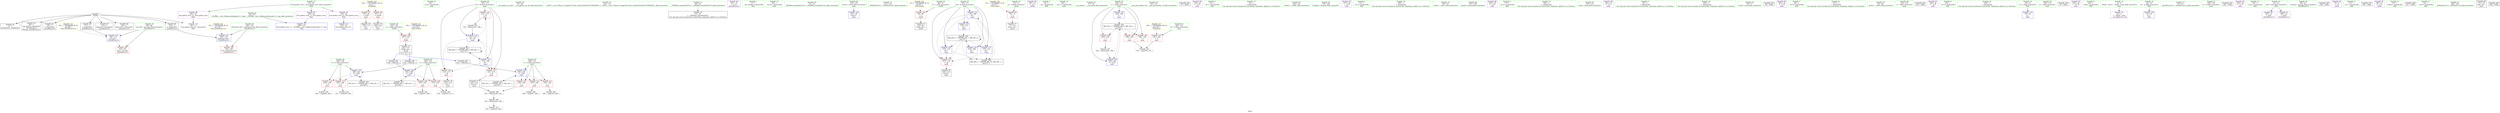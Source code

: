 digraph "SVFG" {
	label="SVFG";

	Node0x56296cfb11d0 [shape=record,color=grey,label="{NodeID: 0\nNullPtr}"];
	Node0x56296cfb11d0 -> Node0x56296cfbe4c0[style=solid];
	Node0x56296cfb11d0 -> Node0x56296cfbe5c0[style=solid];
	Node0x56296cfb11d0 -> Node0x56296cfbe690[style=solid];
	Node0x56296cfb11d0 -> Node0x56296cfbe760[style=solid];
	Node0x56296cfb11d0 -> Node0x56296cfbe830[style=solid];
	Node0x56296cfb11d0 -> Node0x56296cfbe900[style=solid];
	Node0x56296cfb11d0 -> Node0x56296cfbe9d0[style=solid];
	Node0x56296cfb11d0 -> Node0x56296cfc2820[style=solid];
	Node0x56296cfbc9b0 [shape=record,color=red,label="{NodeID: 97\n175\<--28\n\<--stdin\nmain\n}"];
	Node0x56296cfbc9b0 -> Node0x56296cfbeee0[style=solid];
	Node0x56296cfbaa60 [shape=record,color=green,label="{NodeID: 14\n36\<--1\n.str.9\<--dummyObj\nGlob }"];
	Node0x56296cfc04b0 [shape=record,color=grey,label="{NodeID: 194\n245 = cmp(244, 226, )\n}"];
	Node0x56296cfbd5a0 [shape=record,color=red,label="{NodeID: 111\n239\<--166\n\<--a\nmain\n}"];
	Node0x56296cfbd5a0 -> Node0x56296cfc0630[style=solid];
	Node0x56296cfbb5d0 [shape=record,color=green,label="{NodeID: 28\n47\<--48\n__cxx_global_var_init\<--__cxx_global_var_init_field_insensitive\n}"];
	Node0x56296cfc29f0 [shape=record,color=blue,label="{NodeID: 125\n100\<--119\nehselector.slot\<--\n_Z2nsB5cxx11v\n}"];
	Node0x56296cfc29f0 -> Node0x56296cfbcdc0[style=dashed];
	Node0x56296cfbc2e0 [shape=record,color=green,label="{NodeID: 42\n110\<--111\n_ZNSt7__cxx1112basic_stringIcSt11char_traitsIcESaIcEEC1EPKcRKS3_\<--_ZNSt7__cxx1112basic_stringIcSt11char_traitsIcESaIcEEC1EPKcRKS3__field_insensitive\n}"];
	Node0x56296cfbdf50 [shape=record,color=green,label="{NodeID: 56\n168\<--169\nb\<--b_field_insensitive\nmain\n}"];
	Node0x56296cfbdf50 -> Node0x56296cfbd740[style=solid];
	Node0x56296cfbdf50 -> Node0x56296cfbd810[style=solid];
	Node0x56296cfbdf50 -> Node0x56296cfc2e00[style=solid];
	Node0x56296cfbeb70 [shape=record,color=black,label="{NodeID: 70\n55\<--56\n\<--_ZNSt8ios_base4InitD1Ev\nCan only get source location for instruction, argument, global var or function.}"];
	Node0x56296cfbf700 [shape=record,color=purple,label="{NodeID: 84\n102\<--15\n\<--.str.2\n_Z2nsB5cxx11v\n}"];
	Node0x56296cfb2c30 [shape=record,color=green,label="{NodeID: 1\n7\<--1\n__dso_handle\<--dummyObj\nGlob }"];
	Node0x56296cfbca80 [shape=record,color=red,label="{NodeID: 98\n181\<--33\n\<--stdout\nmain\n}"];
	Node0x56296cfbca80 -> Node0x56296cfbefb0[style=solid];
	Node0x56296cfbaaf0 [shape=record,color=green,label="{NodeID: 15\n38\<--1\n.str.10\<--dummyObj\nGlob }"];
	Node0x56296cfc0630 [shape=record,color=grey,label="{NodeID: 195\n240 = cmp(239, 209, )\n}"];
	Node0x56296cfbd670 [shape=record,color=red,label="{NodeID: 112\n247\<--166\n\<--a\nmain\n}"];
	Node0x56296cfbd670 -> Node0x56296cfc07b0[style=solid];
	Node0x56296cfbb6d0 [shape=record,color=green,label="{NodeID: 29\n51\<--52\n_ZNSt8ios_base4InitC1Ev\<--_ZNSt8ios_base4InitC1Ev_field_insensitive\n}"];
	Node0x56296cfc2ac0 [shape=record,color=blue,label="{NodeID: 126\n152\<--20\nretval\<--\nmain\n}"];
	Node0x56296cfbc3e0 [shape=record,color=green,label="{NodeID: 43\n113\<--114\n_ZNSaIcED1Ev\<--_ZNSaIcED1Ev_field_insensitive\n}"];
	Node0x56296cfd1ca0 [shape=record,color=yellow,style=double,label="{NodeID: 223\n4V_1 = ENCHI(MR_4V_0)\npts\{87 \}\nFun[_Z2nfv]}"];
	Node0x56296cfd1ca0 -> Node0x56296cfbcc20[style=dashed];
	Node0x56296cfbe020 [shape=record,color=green,label="{NodeID: 57\n170\<--171\nok\<--ok_field_insensitive\nmain\n}"];
	Node0x56296cfbe020 -> Node0x56296cfc2110[style=solid];
	Node0x56296cfbe020 -> Node0x56296cfc2ed0[style=solid];
	Node0x56296cfbe020 -> Node0x56296cfc2fa0[style=solid];
	Node0x56296cfbe020 -> Node0x56296cfc3140[style=solid];
	Node0x56296cfbe020 -> Node0x56296cfc32e0[style=solid];
	Node0x56296cfbe020 -> Node0x56296cfc33b0[style=solid];
	Node0x56296cfbec70 [shape=record,color=black,label="{NodeID: 71\n71\<--78\n_Z2niv_ret\<--\n_Z2niv\n}"];
	Node0x56296cfbf7d0 [shape=record,color=purple,label="{NodeID: 85\n145\<--17\n\<--.str.3\n_Z3nllv\n}"];
	Node0x56296cfb12c0 [shape=record,color=green,label="{NodeID: 2\n8\<--1\n.str\<--dummyObj\nGlob }"];
	Node0x56296cfbcb50 [shape=record,color=red,label="{NodeID: 99\n78\<--72\n\<--a\n_Z2niv\n}"];
	Node0x56296cfbcb50 -> Node0x56296cfbec70[style=solid];
	Node0x56296cfbab80 [shape=record,color=green,label="{NodeID: 16\n40\<--1\n.str.11\<--dummyObj\nGlob }"];
	Node0x56296cfc07b0 [shape=record,color=grey,label="{NodeID: 196\n248 = cmp(247, 226, )\n}"];
	Node0x56296cfbd740 [shape=record,color=red,label="{NodeID: 113\n236\<--168\n\<--b\nmain\n}"];
	Node0x56296cfbd740 -> Node0x56296cfc01b0[style=solid];
	Node0x56296cfbb7d0 [shape=record,color=green,label="{NodeID: 30\n57\<--58\n__cxa_atexit\<--__cxa_atexit_field_insensitive\n}"];
	Node0x56296cfd0670 [shape=record,color=yellow,style=double,label="{NodeID: 210\n2V_1 = ENCHI(MR_2V_0)\npts\{73 \}\nFun[_Z2niv]}"];
	Node0x56296cfd0670 -> Node0x56296cfbcb50[style=dashed];
	Node0x56296cfc2b90 [shape=record,color=blue,label="{NodeID: 127\n160\<--188\nt\<--\nmain\n}"];
	Node0x56296cfc2b90 -> Node0x56296cfcde70[style=dashed];
	Node0x56296cfbc4e0 [shape=record,color=green,label="{NodeID: 44\n134\<--135\n__gxx_personality_v0\<--__gxx_personality_v0_field_insensitive\n}"];
	Node0x56296cfbe0f0 [shape=record,color=green,label="{NodeID: 58\n172\<--173\ni8\<--i8_field_insensitive\nmain\n}"];
	Node0x56296cfbe0f0 -> Node0x56296cfc21e0[style=solid];
	Node0x56296cfbe0f0 -> Node0x56296cfc22b0[style=solid];
	Node0x56296cfbe0f0 -> Node0x56296cfc2380[style=solid];
	Node0x56296cfbe0f0 -> Node0x56296cfc3070[style=solid];
	Node0x56296cfbe0f0 -> Node0x56296cfc3210[style=solid];
	Node0x56296cd58ed0 [shape=record,color=black,label="{NodeID: 238\n75 = PHI()\n}"];
	Node0x56296cfbed40 [shape=record,color=black,label="{NodeID: 72\n85\<--90\n_Z2nfv_ret\<--\n_Z2nfv\n}"];
	Node0x56296cfbf8a0 [shape=record,color=purple,label="{NodeID: 86\n176\<--24\n\<--.str.4\nmain\n}"];
	Node0x56296cfb2810 [shape=record,color=green,label="{NodeID: 3\n10\<--1\n.str.1\<--dummyObj\nGlob }"];
	Node0x56296cfbcc20 [shape=record,color=red,label="{NodeID: 100\n90\<--86\n\<--a\n_Z2nfv\n}"];
	Node0x56296cfbcc20 -> Node0x56296cfbed40[style=solid];
	Node0x56296cfbac10 [shape=record,color=green,label="{NodeID: 17\n43\<--1\n\<--dummyObj\nCan only get source location for instruction, argument, global var or function.}"];
	Node0x56296cfbd810 [shape=record,color=red,label="{NodeID: 114\n244\<--168\n\<--b\nmain\n}"];
	Node0x56296cfbd810 -> Node0x56296cfc04b0[style=solid];
	Node0x56296cfbb8d0 [shape=record,color=green,label="{NodeID: 31\n56\<--62\n_ZNSt8ios_base4InitD1Ev\<--_ZNSt8ios_base4InitD1Ev_field_insensitive\n}"];
	Node0x56296cfbb8d0 -> Node0x56296cfbeb70[style=solid];
	Node0x56296cfd1190 [shape=record,color=yellow,style=double,label="{NodeID: 211\n10V_1 = ENCHI(MR_10V_0)\npts\{144 \}\nFun[_Z3nllv]}"];
	Node0x56296cfd1190 -> Node0x56296cfbce90[style=dashed];
	Node0x56296cfc2c60 [shape=record,color=blue,label="{NodeID: 128\n164\<--199\nn\<--call4\nmain\n}"];
	Node0x56296cfc2c60 -> Node0x56296cfbd330[style=dashed];
	Node0x56296cfc2c60 -> Node0x56296cfbd400[style=dashed];
	Node0x56296cfc2c60 -> Node0x56296cfce370[style=dashed];
	Node0x56296cfbc5e0 [shape=record,color=green,label="{NodeID: 45\n140\<--141\n_Z3nllv\<--_Z3nllv_field_insensitive\n}"];
	Node0x56296cfbe1c0 [shape=record,color=green,label="{NodeID: 59\n179\<--180\nfreopen\<--freopen_field_insensitive\n}"];
	Node0x56296cfda3f0 [shape=record,color=black,label="{NodeID: 239\n203 = PHI(142, )\n}"];
	Node0x56296cfda3f0 -> Node0x56296cfc2e00[style=solid];
	Node0x56296cfbee10 [shape=record,color=black,label="{NodeID: 73\n142\<--147\n_Z3nllv_ret\<--\n_Z3nllv\n|{<s0>15|<s1>16|<s2>17}}"];
	Node0x56296cfbee10:s0 -> Node0x56296cfda6e0[style=solid,color=blue];
	Node0x56296cfbee10:s1 -> Node0x56296cfda5e0[style=solid,color=blue];
	Node0x56296cfbee10:s2 -> Node0x56296cfda3f0[style=solid,color=blue];
	Node0x56296cfbf970 [shape=record,color=purple,label="{NodeID: 87\n177\<--26\n\<--.str.5\nmain\n}"];
	Node0x56296cfb3f10 [shape=record,color=green,label="{NodeID: 4\n15\<--1\n.str.2\<--dummyObj\nGlob }"];
	Node0x56296cfbccf0 [shape=record,color=red,label="{NodeID: 101\n123\<--98\nexn\<--exn.slot\n_Z2nsB5cxx11v\n}"];
	Node0x56296cfbaca0 [shape=record,color=green,label="{NodeID: 18\n188\<--1\n\<--dummyObj\nCan only get source location for instruction, argument, global var or function.}"];
	Node0x56296cfc2110 [shape=record,color=red,label="{NodeID: 115\n253\<--170\n\<--ok\nmain\n}"];
	Node0x56296cfc2110 -> Node0x56296cfbf220[style=solid];
	Node0x56296cfbb9d0 [shape=record,color=green,label="{NodeID: 32\n69\<--70\n_Z2niv\<--_Z2niv_field_insensitive\n}"];
	Node0x56296cfd12a0 [shape=record,color=yellow,style=double,label="{NodeID: 212\n6V_1 = ENCHI(MR_6V_0)\npts\{99 \}\nFun[_Z2nsB5cxx11v]}"];
	Node0x56296cfd12a0 -> Node0x56296cfc2920[style=dashed];
	Node0x56296cfc2d30 [shape=record,color=blue,label="{NodeID: 129\n166\<--201\na\<--call5\nmain\n}"];
	Node0x56296cfc2d30 -> Node0x56296cfbd4d0[style=dashed];
	Node0x56296cfc2d30 -> Node0x56296cfbd5a0[style=dashed];
	Node0x56296cfc2d30 -> Node0x56296cfbd670[style=dashed];
	Node0x56296cfc2d30 -> Node0x56296cfce870[style=dashed];
	Node0x56296cfbc6e0 [shape=record,color=green,label="{NodeID: 46\n143\<--144\na\<--a_field_insensitive\n_Z3nllv\n}"];
	Node0x56296cfbc6e0 -> Node0x56296cfbce90[style=solid];
	Node0x56296cfbe2c0 [shape=record,color=green,label="{NodeID: 60\n197\<--198\nprintf\<--printf_field_insensitive\n}"];
	Node0x56296cfda5e0 [shape=record,color=black,label="{NodeID: 240\n201 = PHI(142, )\n}"];
	Node0x56296cfda5e0 -> Node0x56296cfc2d30[style=solid];
	Node0x56296cfbeee0 [shape=record,color=black,label="{NodeID: 74\n178\<--175\ncall\<--\nmain\n}"];
	Node0x56296cfbfa40 [shape=record,color=purple,label="{NodeID: 88\n182\<--29\n\<--.str.6\nmain\n}"];
	Node0x56296cfb4190 [shape=record,color=green,label="{NodeID: 5\n17\<--1\n.str.3\<--dummyObj\nGlob }"];
	Node0x56296cfc5890 [shape=record,color=grey,label="{NodeID: 185\n232 = Binary(231, 188, )\n}"];
	Node0x56296cfc5890 -> Node0x56296cfc3210[style=solid];
	Node0x56296cfbcdc0 [shape=record,color=red,label="{NodeID: 102\n124\<--100\nsel\<--ehselector.slot\n_Z2nsB5cxx11v\n}"];
	Node0x56296cfbad30 [shape=record,color=green,label="{NodeID: 19\n206\<--1\n\<--dummyObj\nCan only get source location for instruction, argument, global var or function.}"];
	Node0x56296cfccf70 [shape=record,color=black,label="{NodeID: 199\nMR_26V_5 = PHI(MR_26V_7, MR_26V_4, )\npts\{171 \}\n}"];
	Node0x56296cfccf70 -> Node0x56296cfc2110[style=dashed];
	Node0x56296cfccf70 -> Node0x56296cfc3140[style=dashed];
	Node0x56296cfccf70 -> Node0x56296cfc32e0[style=dashed];
	Node0x56296cfccf70 -> Node0x56296cfc33b0[style=dashed];
	Node0x56296cfccf70 -> Node0x56296cfccf70[style=dashed];
	Node0x56296cfccf70 -> Node0x56296cfcf270[style=dashed];
	Node0x56296cfc21e0 [shape=record,color=red,label="{NodeID: 116\n215\<--172\n\<--i8\nmain\n}"];
	Node0x56296cfc21e0 -> Node0x56296cfbf080[style=solid];
	Node0x56296cfbbad0 [shape=record,color=green,label="{NodeID: 33\n72\<--73\na\<--a_field_insensitive\n_Z2niv\n}"];
	Node0x56296cfbbad0 -> Node0x56296cfbcb50[style=solid];
	Node0x56296cfd13b0 [shape=record,color=yellow,style=double,label="{NodeID: 213\n8V_1 = ENCHI(MR_8V_0)\npts\{101 \}\nFun[_Z2nsB5cxx11v]}"];
	Node0x56296cfd13b0 -> Node0x56296cfc29f0[style=dashed];
	Node0x56296cfc2e00 [shape=record,color=blue,label="{NodeID: 130\n168\<--203\nb\<--call6\nmain\n}"];
	Node0x56296cfc2e00 -> Node0x56296cfbd740[style=dashed];
	Node0x56296cfc2e00 -> Node0x56296cfbd810[style=dashed];
	Node0x56296cfc2e00 -> Node0x56296cfced70[style=dashed];
	Node0x56296cfbc7b0 [shape=record,color=green,label="{NodeID: 47\n149\<--150\nmain\<--main_field_insensitive\n}"];
	Node0x56296cfbe3c0 [shape=record,color=green,label="{NodeID: 61\n44\<--275\n_GLOBAL__sub_I_SkidanovAlexander_0_1.cpp\<--_GLOBAL__sub_I_SkidanovAlexander_0_1.cpp_field_insensitive\n}"];
	Node0x56296cfbe3c0 -> Node0x56296cfc2720[style=solid];
	Node0x56296cfda6e0 [shape=record,color=black,label="{NodeID: 241\n199 = PHI(142, )\n}"];
	Node0x56296cfda6e0 -> Node0x56296cfc2c60[style=solid];
	Node0x56296cfbefb0 [shape=record,color=black,label="{NodeID: 75\n184\<--181\ncall1\<--\nmain\n}"];
	Node0x56296cfbfb10 [shape=record,color=purple,label="{NodeID: 89\n183\<--31\n\<--.str.7\nmain\n}"];
	Node0x56296cfb4220 [shape=record,color=green,label="{NodeID: 6\n20\<--1\n\<--dummyObj\nCan only get source location for instruction, argument, global var or function.}"];
	Node0x56296cfc5a10 [shape=record,color=grey,label="{NodeID: 186\n223 = Binary(220, 222, )\n}"];
	Node0x56296cfc5a10 -> Node0x56296cfc5d10[style=solid];
	Node0x56296cfbce90 [shape=record,color=red,label="{NodeID: 103\n147\<--143\n\<--a\n_Z3nllv\n}"];
	Node0x56296cfbce90 -> Node0x56296cfbee10[style=solid];
	Node0x56296cfbae00 [shape=record,color=green,label="{NodeID: 20\n209\<--1\n\<--dummyObj\nCan only get source location for instruction, argument, global var or function.}"];
	Node0x56296cfc22b0 [shape=record,color=red,label="{NodeID: 117\n221\<--172\n\<--i8\nmain\n}"];
	Node0x56296cfc22b0 -> Node0x56296cfbf150[style=solid];
	Node0x56296cfbbba0 [shape=record,color=green,label="{NodeID: 34\n76\<--77\nscanf\<--scanf_field_insensitive\n}"];
	Node0x56296cfd1490 [shape=record,color=yellow,style=double,label="{NodeID: 214\n12V_1 = ENCHI(MR_12V_0)\npts\{1 \}\nFun[main]}"];
	Node0x56296cfd1490 -> Node0x56296cfbc9b0[style=dashed];
	Node0x56296cfd1490 -> Node0x56296cfbca80[style=dashed];
	Node0x56296cfc2ed0 [shape=record,color=blue,label="{NodeID: 131\n170\<--206\nok\<--\nmain\n}"];
	Node0x56296cfc2ed0 -> Node0x56296cfc2110[style=dashed];
	Node0x56296cfc2ed0 -> Node0x56296cfc2fa0[style=dashed];
	Node0x56296cfc2ed0 -> Node0x56296cfc32e0[style=dashed];
	Node0x56296cfc2ed0 -> Node0x56296cfc33b0[style=dashed];
	Node0x56296cfc2ed0 -> Node0x56296cfcf270[style=dashed];
	Node0x56296cfbd8d0 [shape=record,color=green,label="{NodeID: 48\n152\<--153\nretval\<--retval_field_insensitive\nmain\n}"];
	Node0x56296cfbd8d0 -> Node0x56296cfc2ac0[style=solid];
	Node0x56296cfbe4c0 [shape=record,color=black,label="{NodeID: 62\n2\<--3\ndummyVal\<--dummyVal\n}"];
	Node0x56296cfda820 [shape=record,color=black,label="{NodeID: 242\n89 = PHI()\n}"];
	Node0x56296cfbf080 [shape=record,color=black,label="{NodeID: 76\n216\<--215\nconv\<--\nmain\n}"];
	Node0x56296cfbf080 -> Node0x56296cfc5e90[style=solid];
	Node0x56296cfbfbe0 [shape=record,color=purple,label="{NodeID: 90\n185\<--34\n\<--.str.8\nmain\n}"];
	Node0x56296cfb2930 [shape=record,color=green,label="{NodeID: 7\n24\<--1\n.str.4\<--dummyObj\nGlob }"];
	Node0x56296cfc5b90 [shape=record,color=grey,label="{NodeID: 187\n264 = Binary(263, 188, )\n}"];
	Node0x56296cfc5b90 -> Node0x56296cfc3480[style=solid];
	Node0x56296cfbcf60 [shape=record,color=red,label="{NodeID: 104\n190\<--160\n\<--t\nmain\n}"];
	Node0x56296cfbcf60 -> Node0x56296cfc0330[style=solid];
	Node0x56296cfbaed0 [shape=record,color=green,label="{NodeID: 21\n212\<--1\n\<--dummyObj\nCan only get source location for instruction, argument, global var or function.}"];
	Node0x56296cfc2380 [shape=record,color=red,label="{NodeID: 118\n231\<--172\n\<--i8\nmain\n}"];
	Node0x56296cfc2380 -> Node0x56296cfc5890[style=solid];
	Node0x56296cfbbca0 [shape=record,color=green,label="{NodeID: 35\n83\<--84\n_Z2nfv\<--_Z2nfv_field_insensitive\n}"];
	Node0x56296cfc2fa0 [shape=record,color=blue,label="{NodeID: 132\n170\<--212\nok\<--\nmain\n}"];
	Node0x56296cfc2fa0 -> Node0x56296cfccf70[style=dashed];
	Node0x56296cfbd9a0 [shape=record,color=green,label="{NodeID: 49\n154\<--155\ni\<--i_field_insensitive\nmain\n}"];
	Node0x56296cfbe5c0 [shape=record,color=black,label="{NodeID: 63\n95\<--3\nagg.result\<--dummyVal\n_Z2nsB5cxx11v\n0th arg _Z2nsB5cxx11v }"];
	Node0x56296cfda8f0 [shape=record,color=black,label="{NodeID: 243\n104 = PHI()\n}"];
	Node0x56296cfbf150 [shape=record,color=black,label="{NodeID: 77\n222\<--221\nconv12\<--\nmain\n}"];
	Node0x56296cfbf150 -> Node0x56296cfc5a10[style=solid];
	Node0x56296cfbfcb0 [shape=record,color=purple,label="{NodeID: 91\n195\<--36\n\<--.str.9\nmain\n}"];
	Node0x56296cfb29c0 [shape=record,color=green,label="{NodeID: 8\n26\<--1\n.str.5\<--dummyObj\nGlob }"];
	Node0x56296cfc5d10 [shape=record,color=grey,label="{NodeID: 188\n224 = Binary(223, 209, )\n}"];
	Node0x56296cfc5d10 -> Node0x56296cfc6190[style=solid];
	Node0x56296cfbd0c0 [shape=record,color=red,label="{NodeID: 105\n194\<--160\n\<--t\nmain\n}"];
	Node0x56296cfbafd0 [shape=record,color=green,label="{NodeID: 22\n226\<--1\n\<--dummyObj\nCan only get source location for instruction, argument, global var or function.}"];
	Node0x56296cfcde70 [shape=record,color=black,label="{NodeID: 202\nMR_16V_3 = PHI(MR_16V_4, MR_16V_2, )\npts\{161 \}\n}"];
	Node0x56296cfcde70 -> Node0x56296cfbcf60[style=dashed];
	Node0x56296cfcde70 -> Node0x56296cfbd0c0[style=dashed];
	Node0x56296cfcde70 -> Node0x56296cfbd190[style=dashed];
	Node0x56296cfcde70 -> Node0x56296cfc3480[style=dashed];
	Node0x56296cfc2450 [shape=record,color=blue,label="{NodeID: 119\n19\<--20\nn\<--\nGlob }"];
	Node0x56296cfbbda0 [shape=record,color=green,label="{NodeID: 36\n86\<--87\na\<--a_field_insensitive\n_Z2nfv\n}"];
	Node0x56296cfbbda0 -> Node0x56296cfbcc20[style=solid];
	Node0x56296cfc3070 [shape=record,color=blue,label="{NodeID: 133\n172\<--188\ni8\<--\nmain\n}"];
	Node0x56296cfc3070 -> Node0x56296cfc21e0[style=dashed];
	Node0x56296cfc3070 -> Node0x56296cfc22b0[style=dashed];
	Node0x56296cfc3070 -> Node0x56296cfc2380[style=dashed];
	Node0x56296cfc3070 -> Node0x56296cfc3210[style=dashed];
	Node0x56296cfc3070 -> Node0x56296cfcf770[style=dashed];
	Node0x56296cfbda70 [shape=record,color=green,label="{NodeID: 50\n156\<--157\nj\<--j_field_insensitive\nmain\n}"];
	Node0x56296cfbe690 [shape=record,color=black,label="{NodeID: 64\n116\<--3\n\<--dummyVal\n_Z2nsB5cxx11v\n}"];
	Node0x56296cfda9c0 [shape=record,color=black,label="{NodeID: 244\n54 = PHI()\n}"];
	Node0x56296cfbf220 [shape=record,color=black,label="{NodeID: 78\n254\<--253\ntobool\<--\nmain\n}"];
	Node0x56296cfbfd80 [shape=record,color=purple,label="{NodeID: 92\n256\<--38\n\<--.str.10\nmain\n}"];
	Node0x56296cfb3bb0 [shape=record,color=green,label="{NodeID: 9\n28\<--1\nstdin\<--dummyObj\nGlob }"];
	Node0x56296cfc5e90 [shape=record,color=grey,label="{NodeID: 189\n218 = cmp(216, 217, )\n}"];
	Node0x56296cfbd190 [shape=record,color=red,label="{NodeID: 106\n263\<--160\n\<--t\nmain\n}"];
	Node0x56296cfbd190 -> Node0x56296cfc5b90[style=solid];
	Node0x56296cfbb0d0 [shape=record,color=green,label="{NodeID: 23\n4\<--6\n_ZStL8__ioinit\<--_ZStL8__ioinit_field_insensitive\nGlob }"];
	Node0x56296cfbb0d0 -> Node0x56296cfbf2f0[style=solid];
	Node0x56296cfce370 [shape=record,color=black,label="{NodeID: 203\nMR_20V_2 = PHI(MR_20V_3, MR_20V_1, )\npts\{165 \}\n}"];
	Node0x56296cfce370 -> Node0x56296cfc2c60[style=dashed];
	Node0x56296cfc2520 [shape=record,color=blue,label="{NodeID: 120\n22\<--20\nm\<--\nGlob }"];
	Node0x56296cfbbe70 [shape=record,color=green,label="{NodeID: 37\n92\<--93\n_Z2nsB5cxx11v\<--_Z2nsB5cxx11v_field_insensitive\n}"];
	Node0x56296cfd1760 [shape=record,color=yellow,style=double,label="{NodeID: 217\n18V_1 = ENCHI(MR_18V_0)\npts\{163 \}\nFun[main]}"];
	Node0x56296cfd1760 -> Node0x56296cfbd260[style=dashed];
	Node0x56296cfc3140 [shape=record,color=blue,label="{NodeID: 134\n170\<--206\nok\<--\nmain\n}"];
	Node0x56296cfc3140 -> Node0x56296cfccf70[style=dashed];
	Node0x56296cfbdb40 [shape=record,color=green,label="{NodeID: 51\n158\<--159\nk\<--k_field_insensitive\nmain\n}"];
	Node0x56296cfbe760 [shape=record,color=black,label="{NodeID: 65\n117\<--3\n\<--dummyVal\n_Z2nsB5cxx11v\n}"];
	Node0x56296cfbe760 -> Node0x56296cfc2920[style=solid];
	Node0x56296cfdaa90 [shape=record,color=black,label="{NodeID: 245\n146 = PHI()\n}"];
	Node0x56296cfbf2f0 [shape=record,color=purple,label="{NodeID: 79\n53\<--4\n\<--_ZStL8__ioinit\n__cxx_global_var_init\n}"];
	Node0x56296cfbfe50 [shape=record,color=purple,label="{NodeID: 93\n259\<--40\n\<--.str.11\nmain\n}"];
	Node0x56296cfb3c40 [shape=record,color=green,label="{NodeID: 10\n29\<--1\n.str.6\<--dummyObj\nGlob }"];
	Node0x56296cfc6010 [shape=record,color=grey,label="{NodeID: 190\n208 = cmp(207, 209, )\n}"];
	Node0x56296cfbd260 [shape=record,color=red,label="{NodeID: 107\n191\<--162\n\<--tt\nmain\n}"];
	Node0x56296cfbd260 -> Node0x56296cfc0330[style=solid];
	Node0x56296cfbb1d0 [shape=record,color=green,label="{NodeID: 24\n12\<--14\nsbuf\<--sbuf_field_insensitive\nGlob }"];
	Node0x56296cfbb1d0 -> Node0x56296cfbf560[style=solid];
	Node0x56296cfbb1d0 -> Node0x56296cfbf630[style=solid];
	Node0x56296cfce870 [shape=record,color=black,label="{NodeID: 204\nMR_22V_2 = PHI(MR_22V_3, MR_22V_1, )\npts\{167 \}\n}"];
	Node0x56296cfce870 -> Node0x56296cfc2d30[style=dashed];
	Node0x56296cfc2620 [shape=record,color=blue,label="{NodeID: 121\n279\<--43\nllvm.global_ctors_0\<--\nGlob }"];
	Node0x56296cfbbf70 [shape=record,color=green,label="{NodeID: 38\n96\<--97\nref.tmp\<--ref.tmp_field_insensitive\n_Z2nsB5cxx11v\n}"];
	Node0x56296cfc3210 [shape=record,color=blue,label="{NodeID: 135\n172\<--232\ni8\<--inc\nmain\n}"];
	Node0x56296cfc3210 -> Node0x56296cfc21e0[style=dashed];
	Node0x56296cfc3210 -> Node0x56296cfc22b0[style=dashed];
	Node0x56296cfc3210 -> Node0x56296cfc2380[style=dashed];
	Node0x56296cfc3210 -> Node0x56296cfc3210[style=dashed];
	Node0x56296cfc3210 -> Node0x56296cfcf770[style=dashed];
	Node0x56296cfbdc10 [shape=record,color=green,label="{NodeID: 52\n160\<--161\nt\<--t_field_insensitive\nmain\n}"];
	Node0x56296cfbdc10 -> Node0x56296cfbcf60[style=solid];
	Node0x56296cfbdc10 -> Node0x56296cfbd0c0[style=solid];
	Node0x56296cfbdc10 -> Node0x56296cfbd190[style=solid];
	Node0x56296cfbdc10 -> Node0x56296cfc2b90[style=solid];
	Node0x56296cfbdc10 -> Node0x56296cfc3480[style=solid];
	Node0x56296cfbe830 [shape=record,color=black,label="{NodeID: 66\n119\<--3\n\<--dummyVal\n_Z2nsB5cxx11v\n}"];
	Node0x56296cfbe830 -> Node0x56296cfc29f0[style=solid];
	Node0x56296cfdab60 [shape=record,color=black,label="{NodeID: 246\n186 = PHI()\n}"];
	Node0x56296cfbf3c0 [shape=record,color=purple,label="{NodeID: 80\n74\<--8\n\<--.str\n_Z2niv\n}"];
	Node0x56296cfbff20 [shape=record,color=purple,label="{NodeID: 94\n279\<--42\nllvm.global_ctors_0\<--llvm.global_ctors\nGlob }"];
	Node0x56296cfbff20 -> Node0x56296cfc2620[style=solid];
	Node0x56296cfb3130 [shape=record,color=green,label="{NodeID: 11\n31\<--1\n.str.7\<--dummyObj\nGlob }"];
	Node0x56296cfc6190 [shape=record,color=grey,label="{NodeID: 191\n225 = cmp(224, 226, )\n}"];
	Node0x56296cfbd330 [shape=record,color=red,label="{NodeID: 108\n207\<--164\n\<--n\nmain\n}"];
	Node0x56296cfbd330 -> Node0x56296cfc6010[style=solid];
	Node0x56296cfbb2d0 [shape=record,color=green,label="{NodeID: 25\n19\<--21\nn\<--n_field_insensitive\nGlob }"];
	Node0x56296cfbb2d0 -> Node0x56296cfc2450[style=solid];
	Node0x56296cfced70 [shape=record,color=black,label="{NodeID: 205\nMR_24V_2 = PHI(MR_24V_3, MR_24V_1, )\npts\{169 \}\n}"];
	Node0x56296cfced70 -> Node0x56296cfc2e00[style=dashed];
	Node0x56296cfc2720 [shape=record,color=blue,label="{NodeID: 122\n280\<--44\nllvm.global_ctors_1\<--_GLOBAL__sub_I_SkidanovAlexander_0_1.cpp\nGlob }"];
	Node0x56296cfbc040 [shape=record,color=green,label="{NodeID: 39\n98\<--99\nexn.slot\<--exn.slot_field_insensitive\n_Z2nsB5cxx11v\n}"];
	Node0x56296cfbc040 -> Node0x56296cfbccf0[style=solid];
	Node0x56296cfbc040 -> Node0x56296cfc2920[style=solid];
	Node0x56296cfc32e0 [shape=record,color=blue,label="{NodeID: 136\n170\<--212\nok\<--\nmain\n}"];
	Node0x56296cfc32e0 -> Node0x56296cfc2110[style=dashed];
	Node0x56296cfc32e0 -> Node0x56296cfcf270[style=dashed];
	Node0x56296cfbdce0 [shape=record,color=green,label="{NodeID: 53\n162\<--163\ntt\<--tt_field_insensitive\nmain\n}"];
	Node0x56296cfbdce0 -> Node0x56296cfbd260[style=solid];
	Node0x56296cfbe900 [shape=record,color=black,label="{NodeID: 67\n125\<--3\nlpad.val\<--dummyVal\n_Z2nsB5cxx11v\n}"];
	Node0x56296cfdac30 [shape=record,color=black,label="{NodeID: 247\n196 = PHI()\n}"];
	Node0x56296cfbf490 [shape=record,color=purple,label="{NodeID: 81\n88\<--10\n\<--.str.1\n_Z2nfv\n}"];
	Node0x56296cfc0020 [shape=record,color=purple,label="{NodeID: 95\n280\<--42\nllvm.global_ctors_1\<--llvm.global_ctors\nGlob }"];
	Node0x56296cfc0020 -> Node0x56296cfc2720[style=solid];
	Node0x56296cfb3200 [shape=record,color=green,label="{NodeID: 12\n33\<--1\nstdout\<--dummyObj\nGlob }"];
	Node0x56296cfc01b0 [shape=record,color=grey,label="{NodeID: 192\n237 = cmp(236, 209, )\n}"];
	Node0x56296cfbd400 [shape=record,color=red,label="{NodeID: 109\n217\<--164\n\<--n\nmain\n}"];
	Node0x56296cfbd400 -> Node0x56296cfc5e90[style=solid];
	Node0x56296cfbb3d0 [shape=record,color=green,label="{NodeID: 26\n22\<--23\nm\<--m_field_insensitive\nGlob }"];
	Node0x56296cfbb3d0 -> Node0x56296cfc2520[style=solid];
	Node0x56296cfcf270 [shape=record,color=black,label="{NodeID: 206\nMR_26V_2 = PHI(MR_26V_10, MR_26V_1, )\npts\{171 \}\n}"];
	Node0x56296cfcf270 -> Node0x56296cfc2ed0[style=dashed];
	Node0x56296cfc2820 [shape=record,color=blue, style = dotted,label="{NodeID: 123\n281\<--3\nllvm.global_ctors_2\<--dummyVal\nGlob }"];
	Node0x56296cfbc110 [shape=record,color=green,label="{NodeID: 40\n100\<--101\nehselector.slot\<--ehselector.slot_field_insensitive\n_Z2nsB5cxx11v\n}"];
	Node0x56296cfbc110 -> Node0x56296cfbcdc0[style=solid];
	Node0x56296cfbc110 -> Node0x56296cfc29f0[style=solid];
	Node0x56296cfc33b0 [shape=record,color=blue,label="{NodeID: 137\n170\<--212\nok\<--\nmain\n}"];
	Node0x56296cfc33b0 -> Node0x56296cfc2110[style=dashed];
	Node0x56296cfc33b0 -> Node0x56296cfcf270[style=dashed];
	Node0x56296cfbddb0 [shape=record,color=green,label="{NodeID: 54\n164\<--165\nn\<--n_field_insensitive\nmain\n}"];
	Node0x56296cfbddb0 -> Node0x56296cfbd330[style=solid];
	Node0x56296cfbddb0 -> Node0x56296cfbd400[style=solid];
	Node0x56296cfbddb0 -> Node0x56296cfc2c60[style=solid];
	Node0x56296cfbe9d0 [shape=record,color=black,label="{NodeID: 68\n126\<--3\nlpad.val1\<--dummyVal\n_Z2nsB5cxx11v\n}"];
	Node0x56296cfdad30 [shape=record,color=black,label="{NodeID: 248\n257 = PHI()\n}"];
	Node0x56296cfbf560 [shape=record,color=purple,label="{NodeID: 82\n103\<--12\n\<--sbuf\n_Z2nsB5cxx11v\n}"];
	Node0x56296cfbc8b0 [shape=record,color=purple,label="{NodeID: 96\n281\<--42\nllvm.global_ctors_2\<--llvm.global_ctors\nGlob }"];
	Node0x56296cfbc8b0 -> Node0x56296cfc2820[style=solid];
	Node0x56296cfb32d0 [shape=record,color=green,label="{NodeID: 13\n34\<--1\n.str.8\<--dummyObj\nGlob }"];
	Node0x56296cfc0330 [shape=record,color=grey,label="{NodeID: 193\n192 = cmp(190, 191, )\n}"];
	Node0x56296cfbd4d0 [shape=record,color=red,label="{NodeID: 110\n220\<--166\n\<--a\nmain\n}"];
	Node0x56296cfbd4d0 -> Node0x56296cfc5a10[style=solid];
	Node0x56296cfbb4d0 [shape=record,color=green,label="{NodeID: 27\n42\<--46\nllvm.global_ctors\<--llvm.global_ctors_field_insensitive\nGlob }"];
	Node0x56296cfbb4d0 -> Node0x56296cfbff20[style=solid];
	Node0x56296cfbb4d0 -> Node0x56296cfc0020[style=solid];
	Node0x56296cfbb4d0 -> Node0x56296cfbc8b0[style=solid];
	Node0x56296cfcf770 [shape=record,color=black,label="{NodeID: 207\nMR_28V_2 = PHI(MR_28V_6, MR_28V_1, )\npts\{173 \}\n}"];
	Node0x56296cfcf770 -> Node0x56296cfc3070[style=dashed];
	Node0x56296cfcf770 -> Node0x56296cfcf770[style=dashed];
	Node0x56296cfc2920 [shape=record,color=blue,label="{NodeID: 124\n98\<--117\nexn.slot\<--\n_Z2nsB5cxx11v\n}"];
	Node0x56296cfc2920 -> Node0x56296cfbccf0[style=dashed];
	Node0x56296cfbc1e0 [shape=record,color=green,label="{NodeID: 41\n106\<--107\n_ZNSaIcEC1Ev\<--_ZNSaIcEC1Ev_field_insensitive\n}"];
	Node0x56296cfc3480 [shape=record,color=blue,label="{NodeID: 138\n160\<--264\nt\<--inc31\nmain\n}"];
	Node0x56296cfc3480 -> Node0x56296cfcde70[style=dashed];
	Node0x56296cfbde80 [shape=record,color=green,label="{NodeID: 55\n166\<--167\na\<--a_field_insensitive\nmain\n}"];
	Node0x56296cfbde80 -> Node0x56296cfbd4d0[style=solid];
	Node0x56296cfbde80 -> Node0x56296cfbd5a0[style=solid];
	Node0x56296cfbde80 -> Node0x56296cfbd670[style=solid];
	Node0x56296cfbde80 -> Node0x56296cfc2d30[style=solid];
	Node0x56296cfbeaa0 [shape=record,color=black,label="{NodeID: 69\n151\<--20\nmain_ret\<--\nmain\n}"];
	Node0x56296cfdae30 [shape=record,color=black,label="{NodeID: 249\n260 = PHI()\n}"];
	Node0x56296cfbf630 [shape=record,color=purple,label="{NodeID: 83\n108\<--12\n\<--sbuf\n_Z2nsB5cxx11v\n}"];
}
